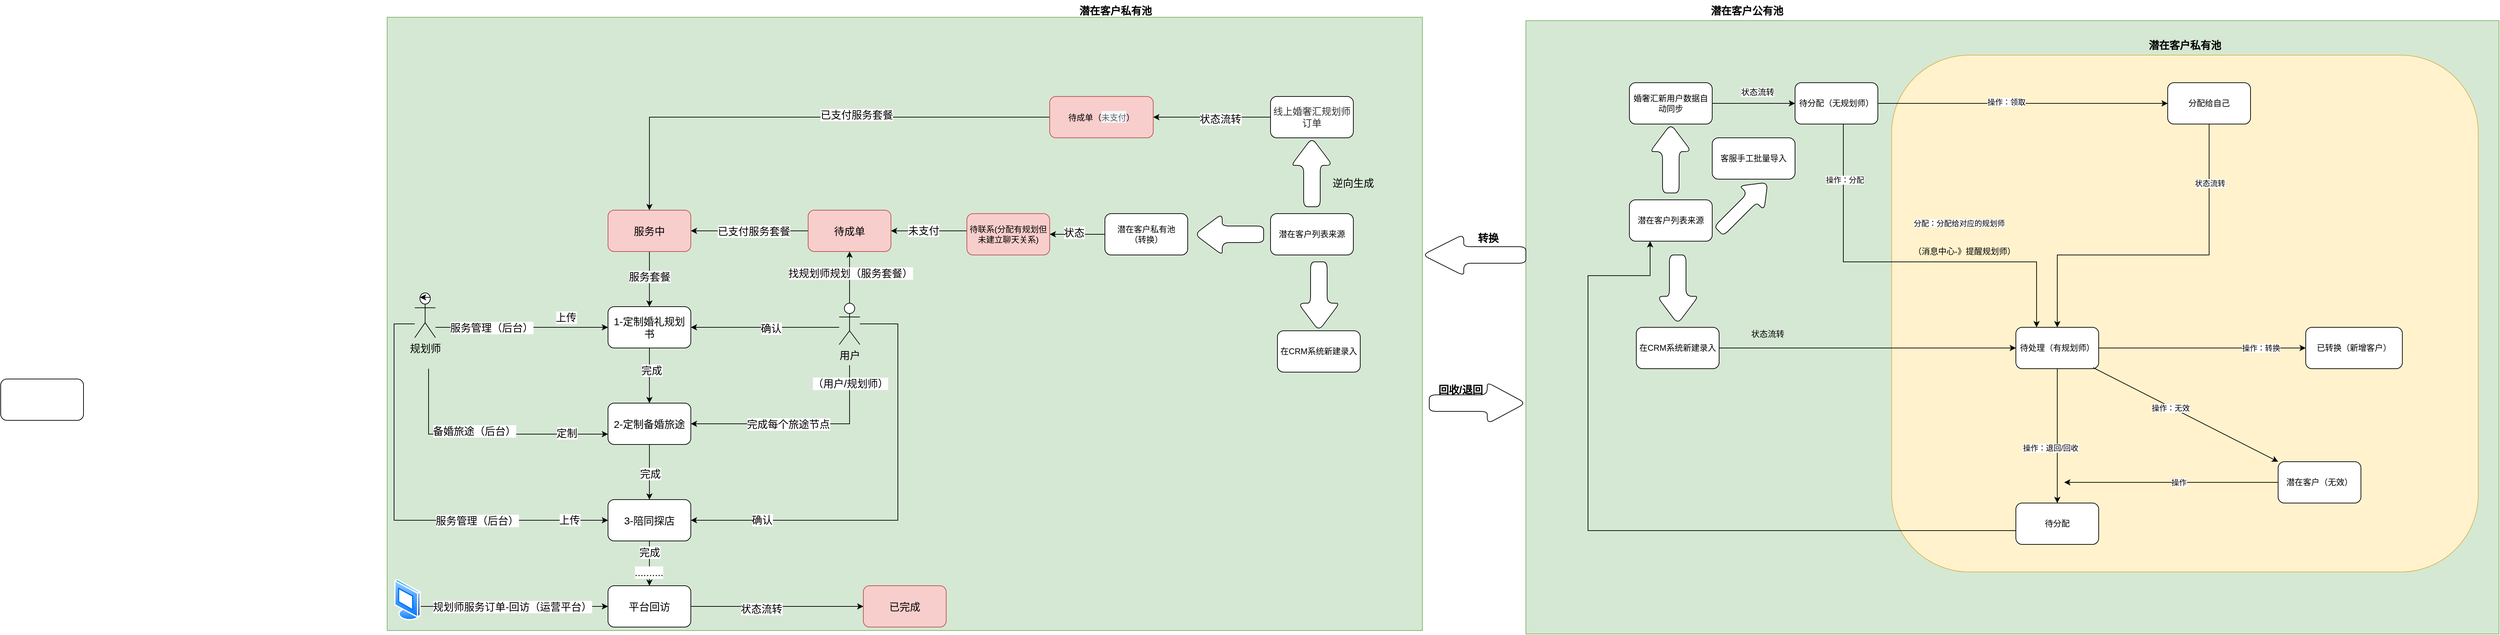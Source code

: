 <mxfile version="20.5.3" type="github">
  <diagram id="AHrSXwYfTzhvrlqlwkTV" name="第 1 页">
    <mxGraphModel dx="5175" dy="2383" grid="1" gridSize="10" guides="1" tooltips="1" connect="1" arrows="1" fold="1" page="1" pageScale="1" pageWidth="827" pageHeight="1169" math="0" shadow="0">
      <root>
        <mxCell id="0" />
        <mxCell id="1" parent="0" />
        <mxCell id="m_f-bOdlUHWgCZtoHaHE-9" value="" style="rounded=0;whiteSpace=wrap;html=1;fontSize=15;fillColor=#d5e8d4;strokeColor=#82b366;" vertex="1" parent="1">
          <mxGeometry x="-1720" y="-65" width="1500" height="890" as="geometry" />
        </mxCell>
        <mxCell id="jvQon4aiT2xwoVpZ9eFU-58" value="" style="rounded=0;whiteSpace=wrap;html=1;fillColor=#d5e8d4;strokeColor=#82b366;" parent="1" vertex="1">
          <mxGeometry x="-70" y="-60" width="1410" height="890" as="geometry" />
        </mxCell>
        <mxCell id="m_f-bOdlUHWgCZtoHaHE-1" value="" style="rounded=1;whiteSpace=wrap;html=1;fillColor=#fff2cc;strokeColor=#d6b656;" vertex="1" parent="1">
          <mxGeometry x="460" y="-10" width="850" height="750" as="geometry" />
        </mxCell>
        <mxCell id="jvQon4aiT2xwoVpZ9eFU-1" value="潜在客户列表来源" style="rounded=1;whiteSpace=wrap;html=1;" parent="1" vertex="1">
          <mxGeometry x="80" y="200" width="120" height="60" as="geometry" />
        </mxCell>
        <mxCell id="jvQon4aiT2xwoVpZ9eFU-4" value="" style="shape=singleArrow;whiteSpace=wrap;html=1;arrowWidth=0.4;arrowSize=0.4;rounded=1;direction=south;rotation=-180;" parent="1" vertex="1">
          <mxGeometry x="110" y="90" width="60" height="100" as="geometry" />
        </mxCell>
        <mxCell id="jvQon4aiT2xwoVpZ9eFU-17" value="" style="edgeStyle=orthogonalEdgeStyle;rounded=0;orthogonalLoop=1;jettySize=auto;html=1;" parent="1" source="jvQon4aiT2xwoVpZ9eFU-5" target="jvQon4aiT2xwoVpZ9eFU-16" edge="1">
          <mxGeometry relative="1" as="geometry" />
        </mxCell>
        <mxCell id="jvQon4aiT2xwoVpZ9eFU-5" value="婚奢汇新用户数据自动同步" style="rounded=1;whiteSpace=wrap;html=1;" parent="1" vertex="1">
          <mxGeometry x="80" y="30" width="120" height="60" as="geometry" />
        </mxCell>
        <mxCell id="jvQon4aiT2xwoVpZ9eFU-6" value="客服手工批量导入" style="whiteSpace=wrap;html=1;rounded=1;" parent="1" vertex="1">
          <mxGeometry x="200" y="110" width="120" height="60" as="geometry" />
        </mxCell>
        <mxCell id="jvQon4aiT2xwoVpZ9eFU-14" value="" style="edgeStyle=orthogonalEdgeStyle;rounded=0;orthogonalLoop=1;jettySize=auto;html=1;" parent="1" source="jvQon4aiT2xwoVpZ9eFU-10" target="jvQon4aiT2xwoVpZ9eFU-13" edge="1">
          <mxGeometry relative="1" as="geometry" />
        </mxCell>
        <mxCell id="jvQon4aiT2xwoVpZ9eFU-10" value="在CRM系统新建录入" style="whiteSpace=wrap;html=1;rounded=1;" parent="1" vertex="1">
          <mxGeometry x="90" y="385" width="120" height="60" as="geometry" />
        </mxCell>
        <mxCell id="jvQon4aiT2xwoVpZ9eFU-12" value="" style="shape=singleArrow;whiteSpace=wrap;html=1;arrowWidth=0.4;arrowSize=0.4;rounded=1;direction=south;" parent="1" vertex="1">
          <mxGeometry x="120" y="280" width="60" height="100" as="geometry" />
        </mxCell>
        <mxCell id="jvQon4aiT2xwoVpZ9eFU-26" value="" style="edgeStyle=orthogonalEdgeStyle;rounded=0;orthogonalLoop=1;jettySize=auto;html=1;" parent="1" source="jvQon4aiT2xwoVpZ9eFU-13" target="jvQon4aiT2xwoVpZ9eFU-25" edge="1">
          <mxGeometry relative="1" as="geometry" />
        </mxCell>
        <mxCell id="jvQon4aiT2xwoVpZ9eFU-27" value="操作：退回/回收" style="edgeLabel;html=1;align=center;verticalAlign=middle;resizable=0;points=[];" parent="jvQon4aiT2xwoVpZ9eFU-26" vertex="1" connectable="0">
          <mxGeometry x="-0.1" y="1" relative="1" as="geometry">
            <mxPoint x="-11" y="27" as="offset" />
          </mxGeometry>
        </mxCell>
        <mxCell id="jvQon4aiT2xwoVpZ9eFU-37" value="" style="edgeStyle=orthogonalEdgeStyle;rounded=0;orthogonalLoop=1;jettySize=auto;html=1;" parent="1" source="jvQon4aiT2xwoVpZ9eFU-13" target="jvQon4aiT2xwoVpZ9eFU-36" edge="1">
          <mxGeometry relative="1" as="geometry" />
        </mxCell>
        <mxCell id="jvQon4aiT2xwoVpZ9eFU-39" value="操作：转换" style="edgeLabel;html=1;align=center;verticalAlign=middle;resizable=0;points=[];" parent="jvQon4aiT2xwoVpZ9eFU-37" vertex="1" connectable="0">
          <mxGeometry x="-0.496" y="2" relative="1" as="geometry">
            <mxPoint x="159" y="2" as="offset" />
          </mxGeometry>
        </mxCell>
        <mxCell id="jvQon4aiT2xwoVpZ9eFU-13" value="待处理（有规划师）" style="whiteSpace=wrap;html=1;rounded=1;" parent="1" vertex="1">
          <mxGeometry x="640" y="385" width="120" height="60" as="geometry" />
        </mxCell>
        <mxCell id="jvQon4aiT2xwoVpZ9eFU-15" value="状态流转" style="text;html=1;align=center;verticalAlign=middle;resizable=0;points=[];autosize=1;strokeColor=none;fillColor=none;" parent="1" vertex="1">
          <mxGeometry x="245" y="380" width="70" height="30" as="geometry" />
        </mxCell>
        <mxCell id="jvQon4aiT2xwoVpZ9eFU-21" style="edgeStyle=orthogonalEdgeStyle;rounded=0;orthogonalLoop=1;jettySize=auto;html=1;entryX=0.25;entryY=0;entryDx=0;entryDy=0;" parent="1" source="jvQon4aiT2xwoVpZ9eFU-16" target="jvQon4aiT2xwoVpZ9eFU-13" edge="1">
          <mxGeometry relative="1" as="geometry">
            <mxPoint x="380" y="370" as="targetPoint" />
            <Array as="points">
              <mxPoint x="390" y="290" />
              <mxPoint x="670" y="290" />
            </Array>
          </mxGeometry>
        </mxCell>
        <mxCell id="jvQon4aiT2xwoVpZ9eFU-24" value="操作：分配" style="edgeLabel;html=1;align=center;verticalAlign=middle;resizable=0;points=[];" parent="jvQon4aiT2xwoVpZ9eFU-21" vertex="1" connectable="0">
          <mxGeometry x="-0.539" y="2" relative="1" as="geometry">
            <mxPoint y="-52" as="offset" />
          </mxGeometry>
        </mxCell>
        <mxCell id="jvQon4aiT2xwoVpZ9eFU-29" value="" style="edgeStyle=orthogonalEdgeStyle;rounded=0;orthogonalLoop=1;jettySize=auto;html=1;" parent="1" source="jvQon4aiT2xwoVpZ9eFU-16" target="jvQon4aiT2xwoVpZ9eFU-28" edge="1">
          <mxGeometry relative="1" as="geometry" />
        </mxCell>
        <mxCell id="jvQon4aiT2xwoVpZ9eFU-31" value="操作：领取" style="edgeLabel;html=1;align=center;verticalAlign=middle;resizable=0;points=[];" parent="jvQon4aiT2xwoVpZ9eFU-29" vertex="1" connectable="0">
          <mxGeometry x="-0.117" y="3" relative="1" as="geometry">
            <mxPoint y="1" as="offset" />
          </mxGeometry>
        </mxCell>
        <mxCell id="jvQon4aiT2xwoVpZ9eFU-16" value="待分配（无规划师）" style="whiteSpace=wrap;html=1;rounded=1;" parent="1" vertex="1">
          <mxGeometry x="320" y="30" width="120" height="60" as="geometry" />
        </mxCell>
        <mxCell id="jvQon4aiT2xwoVpZ9eFU-18" value="&lt;meta charset=&quot;utf-8&quot;&gt;&lt;span style=&quot;color: rgb(0, 0, 0); font-family: Helvetica; font-size: 12px; font-style: normal; font-variant-ligatures: normal; font-variant-caps: normal; font-weight: 400; letter-spacing: normal; orphans: 2; text-align: center; text-indent: 0px; text-transform: none; widows: 2; word-spacing: 0px; -webkit-text-stroke-width: 0px; background-color: rgb(248, 249, 250); text-decoration-thickness: initial; text-decoration-style: initial; text-decoration-color: initial; float: none; display: inline !important;&quot;&gt;状态流转&lt;/span&gt;" style="text;whiteSpace=wrap;html=1;" parent="1" vertex="1">
          <mxGeometry x="240" y="30" width="80" height="40" as="geometry" />
        </mxCell>
        <mxCell id="jvQon4aiT2xwoVpZ9eFU-19" value="" style="shape=singleArrow;whiteSpace=wrap;html=1;arrowWidth=0.378;arrowSize=0.323;rounded=1;direction=north;rotation=45;" parent="1" vertex="1">
          <mxGeometry x="220" y="160" width="50" height="100" as="geometry" />
        </mxCell>
        <mxCell id="jvQon4aiT2xwoVpZ9eFU-23" value="（消息中心-》提醒规划师）" style="text;html=1;align=center;verticalAlign=middle;resizable=0;points=[];autosize=1;strokeColor=none;fillColor=none;" parent="1" vertex="1">
          <mxGeometry x="480" y="260" width="170" height="30" as="geometry" />
        </mxCell>
        <mxCell id="jvQon4aiT2xwoVpZ9eFU-35" style="edgeStyle=orthogonalEdgeStyle;rounded=0;orthogonalLoop=1;jettySize=auto;html=1;entryX=0.25;entryY=1;entryDx=0;entryDy=0;" parent="1" source="jvQon4aiT2xwoVpZ9eFU-25" target="jvQon4aiT2xwoVpZ9eFU-1" edge="1">
          <mxGeometry relative="1" as="geometry">
            <mxPoint x="30" y="330" as="targetPoint" />
            <Array as="points">
              <mxPoint x="20" y="680" />
              <mxPoint x="20" y="310" />
              <mxPoint x="110" y="310" />
            </Array>
          </mxGeometry>
        </mxCell>
        <mxCell id="jvQon4aiT2xwoVpZ9eFU-25" value="待分配" style="whiteSpace=wrap;html=1;rounded=1;" parent="1" vertex="1">
          <mxGeometry x="640" y="640" width="120" height="60" as="geometry" />
        </mxCell>
        <mxCell id="jvQon4aiT2xwoVpZ9eFU-33" style="edgeStyle=orthogonalEdgeStyle;rounded=0;orthogonalLoop=1;jettySize=auto;html=1;entryX=0.5;entryY=0;entryDx=0;entryDy=0;" parent="1" source="jvQon4aiT2xwoVpZ9eFU-28" target="jvQon4aiT2xwoVpZ9eFU-13" edge="1">
          <mxGeometry relative="1" as="geometry">
            <Array as="points">
              <mxPoint x="920" y="280" />
              <mxPoint x="700" y="280" />
            </Array>
          </mxGeometry>
        </mxCell>
        <mxCell id="jvQon4aiT2xwoVpZ9eFU-34" value="状态流转" style="edgeLabel;html=1;align=center;verticalAlign=middle;resizable=0;points=[];" parent="jvQon4aiT2xwoVpZ9eFU-33" vertex="1" connectable="0">
          <mxGeometry x="-0.666" y="1" relative="1" as="geometry">
            <mxPoint as="offset" />
          </mxGeometry>
        </mxCell>
        <mxCell id="jvQon4aiT2xwoVpZ9eFU-28" value="分配给自己" style="whiteSpace=wrap;html=1;rounded=1;" parent="1" vertex="1">
          <mxGeometry x="860" y="30" width="120" height="60" as="geometry" />
        </mxCell>
        <mxCell id="jvQon4aiT2xwoVpZ9eFU-30" value="&lt;span style=&quot;color: rgb(0, 0, 0); font-family: Helvetica; font-size: 11px; font-style: normal; font-variant-ligatures: normal; font-variant-caps: normal; font-weight: 400; letter-spacing: normal; orphans: 2; text-align: center; text-indent: 0px; text-transform: none; widows: 2; word-spacing: 0px; -webkit-text-stroke-width: 0px; background-color: rgb(255, 255, 255); text-decoration-thickness: initial; text-decoration-style: initial; text-decoration-color: initial; float: none; display: inline !important;&quot;&gt;分配：分配给对应的规划师&lt;/span&gt;" style="text;whiteSpace=wrap;html=1;" parent="1" vertex="1">
          <mxGeometry x="490" y="220" width="150" height="40" as="geometry" />
        </mxCell>
        <mxCell id="jvQon4aiT2xwoVpZ9eFU-36" value="已转换（新增客户）" style="whiteSpace=wrap;html=1;rounded=1;" parent="1" vertex="1">
          <mxGeometry x="1060" y="385" width="140" height="60" as="geometry" />
        </mxCell>
        <mxCell id="jvQon4aiT2xwoVpZ9eFU-40" value="" style="endArrow=classic;html=1;rounded=0;exitX=0.933;exitY=0.975;exitDx=0;exitDy=0;exitPerimeter=0;entryX=0;entryY=0;entryDx=0;entryDy=0;" parent="1" source="jvQon4aiT2xwoVpZ9eFU-13" target="jvQon4aiT2xwoVpZ9eFU-41" edge="1">
          <mxGeometry width="50" height="50" relative="1" as="geometry">
            <mxPoint x="620" y="540" as="sourcePoint" />
            <mxPoint x="630" y="520" as="targetPoint" />
          </mxGeometry>
        </mxCell>
        <mxCell id="jvQon4aiT2xwoVpZ9eFU-42" value="操作：无效" style="edgeLabel;html=1;align=center;verticalAlign=middle;resizable=0;points=[];" parent="jvQon4aiT2xwoVpZ9eFU-40" vertex="1" connectable="0">
          <mxGeometry x="-0.158" y="-1" relative="1" as="geometry">
            <mxPoint as="offset" />
          </mxGeometry>
        </mxCell>
        <mxCell id="jvQon4aiT2xwoVpZ9eFU-43" style="edgeStyle=orthogonalEdgeStyle;rounded=0;orthogonalLoop=1;jettySize=auto;html=1;" parent="1" source="jvQon4aiT2xwoVpZ9eFU-41" edge="1">
          <mxGeometry relative="1" as="geometry">
            <mxPoint x="710" y="610" as="targetPoint" />
          </mxGeometry>
        </mxCell>
        <mxCell id="jvQon4aiT2xwoVpZ9eFU-45" value="操作" style="edgeLabel;html=1;align=center;verticalAlign=middle;resizable=0;points=[];" parent="jvQon4aiT2xwoVpZ9eFU-43" vertex="1" connectable="0">
          <mxGeometry x="-0.074" relative="1" as="geometry">
            <mxPoint as="offset" />
          </mxGeometry>
        </mxCell>
        <mxCell id="jvQon4aiT2xwoVpZ9eFU-41" value="潜在客户（无效）" style="rounded=1;whiteSpace=wrap;html=1;" parent="1" vertex="1">
          <mxGeometry x="1020" y="580" width="120" height="60" as="geometry" />
        </mxCell>
        <mxCell id="jvQon4aiT2xwoVpZ9eFU-49" value="潜在客户列表来源" style="rounded=1;whiteSpace=wrap;html=1;" parent="1" vertex="1">
          <mxGeometry x="-440" y="220" width="120" height="60" as="geometry" />
        </mxCell>
        <mxCell id="jvQon4aiT2xwoVpZ9eFU-50" value="" style="shape=singleArrow;whiteSpace=wrap;html=1;arrowWidth=0.4;arrowSize=0.4;rounded=1;direction=south;rotation=-180;" parent="1" vertex="1">
          <mxGeometry x="-410" y="110" width="60" height="100" as="geometry" />
        </mxCell>
        <mxCell id="m_f-bOdlUHWgCZtoHaHE-18" value="" style="edgeStyle=orthogonalEdgeStyle;rounded=0;orthogonalLoop=1;jettySize=auto;html=1;fontSize=15;" edge="1" parent="1" source="jvQon4aiT2xwoVpZ9eFU-51" target="m_f-bOdlUHWgCZtoHaHE-17">
          <mxGeometry relative="1" as="geometry" />
        </mxCell>
        <mxCell id="m_f-bOdlUHWgCZtoHaHE-19" value="状态流转" style="edgeLabel;html=1;align=center;verticalAlign=middle;resizable=0;points=[];fontSize=15;" vertex="1" connectable="0" parent="m_f-bOdlUHWgCZtoHaHE-18">
          <mxGeometry x="-0.133" y="2" relative="1" as="geometry">
            <mxPoint as="offset" />
          </mxGeometry>
        </mxCell>
        <mxCell id="jvQon4aiT2xwoVpZ9eFU-51" value="&lt;span style=&quot;color: rgb(51, 51, 51); font-family: PingFangSC-Regular, &amp;quot;PingFang SC&amp;quot;, sans-serif; font-size: 14px; text-align: left; background-color: rgb(255, 255, 255);&quot;&gt;线上婚奢汇规划师订单&lt;/span&gt;" style="rounded=1;whiteSpace=wrap;html=1;" parent="1" vertex="1">
          <mxGeometry x="-440" y="50" width="120" height="60" as="geometry" />
        </mxCell>
        <mxCell id="m_f-bOdlUHWgCZtoHaHE-21" value="" style="edgeStyle=orthogonalEdgeStyle;rounded=0;orthogonalLoop=1;jettySize=auto;html=1;fontSize=15;" edge="1" parent="1" source="jvQon4aiT2xwoVpZ9eFU-52" target="m_f-bOdlUHWgCZtoHaHE-20">
          <mxGeometry relative="1" as="geometry" />
        </mxCell>
        <mxCell id="m_f-bOdlUHWgCZtoHaHE-45" value="状态" style="edgeLabel;html=1;align=center;verticalAlign=middle;resizable=0;points=[];fontSize=15;" vertex="1" connectable="0" parent="m_f-bOdlUHWgCZtoHaHE-21">
          <mxGeometry x="0.143" y="-3" relative="1" as="geometry">
            <mxPoint as="offset" />
          </mxGeometry>
        </mxCell>
        <mxCell id="jvQon4aiT2xwoVpZ9eFU-52" value="潜在客户私有池&lt;br&gt;（转换）" style="whiteSpace=wrap;html=1;rounded=1;" parent="1" vertex="1">
          <mxGeometry x="-680" y="220" width="120" height="60" as="geometry" />
        </mxCell>
        <mxCell id="jvQon4aiT2xwoVpZ9eFU-53" value="在CRM系统新建录入" style="whiteSpace=wrap;html=1;rounded=1;" parent="1" vertex="1">
          <mxGeometry x="-430" y="390" width="120" height="60" as="geometry" />
        </mxCell>
        <mxCell id="jvQon4aiT2xwoVpZ9eFU-54" value="" style="shape=singleArrow;whiteSpace=wrap;html=1;arrowWidth=0.4;arrowSize=0.4;rounded=1;direction=south;" parent="1" vertex="1">
          <mxGeometry x="-400" y="290" width="60" height="100" as="geometry" />
        </mxCell>
        <mxCell id="jvQon4aiT2xwoVpZ9eFU-55" value="" style="shape=singleArrow;whiteSpace=wrap;html=1;arrowWidth=0.4;arrowSize=0.4;rounded=1;direction=west;" parent="1" vertex="1">
          <mxGeometry x="-550" y="220" width="100" height="60" as="geometry" />
        </mxCell>
        <mxCell id="jvQon4aiT2xwoVpZ9eFU-61" value="&lt;b&gt;&lt;font style=&quot;font-size: 15px;&quot;&gt;潜在客户公有池&lt;/font&gt;&lt;/b&gt;" style="text;html=1;align=center;verticalAlign=middle;resizable=0;points=[];autosize=1;strokeColor=none;fillColor=none;" parent="1" vertex="1">
          <mxGeometry x="185" y="-90" width="130" height="30" as="geometry" />
        </mxCell>
        <mxCell id="m_f-bOdlUHWgCZtoHaHE-4" value="&lt;b style=&quot;font-size: 12px;&quot;&gt;&lt;font style=&quot;font-size: 15px;&quot;&gt;潜在客户私有池&lt;/font&gt;&lt;/b&gt;" style="text;html=1;strokeColor=none;fillColor=none;align=center;verticalAlign=middle;whiteSpace=wrap;rounded=0;fontSize=15;" vertex="1" parent="1">
          <mxGeometry x="810" y="-40" width="150" height="30" as="geometry" />
        </mxCell>
        <mxCell id="m_f-bOdlUHWgCZtoHaHE-10" value="&lt;b style=&quot;font-size: 12px;&quot;&gt;&lt;font style=&quot;font-size: 15px;&quot;&gt;潜在客户私有池&lt;/font&gt;&lt;/b&gt;" style="text;html=1;align=center;verticalAlign=middle;resizable=0;points=[];autosize=1;strokeColor=none;fillColor=none;fontSize=15;" vertex="1" parent="1">
          <mxGeometry x="-730" y="-90" width="130" height="30" as="geometry" />
        </mxCell>
        <mxCell id="m_f-bOdlUHWgCZtoHaHE-11" value="" style="shape=singleArrow;whiteSpace=wrap;html=1;arrowWidth=0.4;arrowSize=0.4;rounded=1;direction=west;" vertex="1" parent="1">
          <mxGeometry x="-220" y="250" width="150" height="60" as="geometry" />
        </mxCell>
        <mxCell id="m_f-bOdlUHWgCZtoHaHE-12" value="&lt;b&gt;转换&lt;/b&gt;" style="text;html=1;align=center;verticalAlign=middle;resizable=0;points=[];autosize=1;strokeColor=none;fillColor=none;fontSize=15;" vertex="1" parent="1">
          <mxGeometry x="-150" y="240" width="50" height="30" as="geometry" />
        </mxCell>
        <mxCell id="m_f-bOdlUHWgCZtoHaHE-14" value="逆向生成" style="text;html=1;strokeColor=none;fillColor=none;align=center;verticalAlign=middle;whiteSpace=wrap;rounded=0;fontSize=15;" vertex="1" parent="1">
          <mxGeometry x="-370" y="160" width="100" height="30" as="geometry" />
        </mxCell>
        <mxCell id="m_f-bOdlUHWgCZtoHaHE-15" value="" style="shape=singleArrow;whiteSpace=wrap;html=1;arrowWidth=0.4;arrowSize=0.4;rounded=1;direction=east;" vertex="1" parent="1">
          <mxGeometry x="-210" y="465" width="140" height="60" as="geometry" />
        </mxCell>
        <mxCell id="m_f-bOdlUHWgCZtoHaHE-16" value="&lt;b&gt;回收/退回&lt;/b&gt;" style="text;html=1;align=center;verticalAlign=middle;resizable=0;points=[];autosize=1;strokeColor=none;fillColor=none;fontSize=15;" vertex="1" parent="1">
          <mxGeometry x="-210" y="460" width="90" height="30" as="geometry" />
        </mxCell>
        <mxCell id="m_f-bOdlUHWgCZtoHaHE-95" style="edgeStyle=orthogonalEdgeStyle;rounded=0;orthogonalLoop=1;jettySize=auto;html=1;fontSize=15;" edge="1" parent="1" source="m_f-bOdlUHWgCZtoHaHE-17" target="m_f-bOdlUHWgCZtoHaHE-36">
          <mxGeometry relative="1" as="geometry" />
        </mxCell>
        <mxCell id="m_f-bOdlUHWgCZtoHaHE-96" value="已支付服务套餐" style="edgeLabel;html=1;align=center;verticalAlign=middle;resizable=0;points=[];fontSize=15;" vertex="1" connectable="0" parent="m_f-bOdlUHWgCZtoHaHE-95">
          <mxGeometry x="-0.217" y="-4" relative="1" as="geometry">
            <mxPoint as="offset" />
          </mxGeometry>
        </mxCell>
        <mxCell id="m_f-bOdlUHWgCZtoHaHE-17" value="待成单（&lt;font face=&quot;Helvetica Neue, Helvetica, PingFang SC, Hiragino Sans GB, Microsoft YaHei, 微软雅黑, Arial, sans-serif&quot; color=&quot;#606266&quot;&gt;&lt;span style=&quot;background-color: rgb(245, 247, 250);&quot;&gt;未支付&lt;/span&gt;&lt;/font&gt;）" style="whiteSpace=wrap;html=1;rounded=1;fillColor=#f8cecc;strokeColor=#b85450;" vertex="1" parent="1">
          <mxGeometry x="-760" y="50" width="150" height="60" as="geometry" />
        </mxCell>
        <mxCell id="m_f-bOdlUHWgCZtoHaHE-31" style="edgeStyle=orthogonalEdgeStyle;rounded=0;orthogonalLoop=1;jettySize=auto;html=1;entryX=1;entryY=0.5;entryDx=0;entryDy=0;fontSize=15;" edge="1" parent="1" source="m_f-bOdlUHWgCZtoHaHE-20" target="m_f-bOdlUHWgCZtoHaHE-23">
          <mxGeometry relative="1" as="geometry">
            <Array as="points">
              <mxPoint x="-910" y="245" />
              <mxPoint x="-910" y="245" />
            </Array>
          </mxGeometry>
        </mxCell>
        <mxCell id="m_f-bOdlUHWgCZtoHaHE-48" value="未支付" style="edgeLabel;html=1;align=center;verticalAlign=middle;resizable=0;points=[];fontSize=15;" vertex="1" connectable="0" parent="m_f-bOdlUHWgCZtoHaHE-31">
          <mxGeometry x="0.143" y="-1" relative="1" as="geometry">
            <mxPoint as="offset" />
          </mxGeometry>
        </mxCell>
        <mxCell id="m_f-bOdlUHWgCZtoHaHE-20" value="待联系(分配有规划但未建立聊天关系)" style="whiteSpace=wrap;html=1;rounded=1;fillColor=#f8cecc;strokeColor=#b85450;" vertex="1" parent="1">
          <mxGeometry x="-880" y="220" width="120" height="60" as="geometry" />
        </mxCell>
        <mxCell id="m_f-bOdlUHWgCZtoHaHE-24" value="" style="edgeStyle=orthogonalEdgeStyle;rounded=0;orthogonalLoop=1;jettySize=auto;html=1;fontSize=15;" edge="1" parent="1" source="m_f-bOdlUHWgCZtoHaHE-22" target="m_f-bOdlUHWgCZtoHaHE-23">
          <mxGeometry relative="1" as="geometry" />
        </mxCell>
        <mxCell id="m_f-bOdlUHWgCZtoHaHE-26" value="找规划师规划（服务套餐）" style="edgeLabel;html=1;align=center;verticalAlign=middle;resizable=0;points=[];fontSize=15;" vertex="1" connectable="0" parent="m_f-bOdlUHWgCZtoHaHE-24">
          <mxGeometry x="0.185" y="-1" relative="1" as="geometry">
            <mxPoint as="offset" />
          </mxGeometry>
        </mxCell>
        <mxCell id="m_f-bOdlUHWgCZtoHaHE-59" style="edgeStyle=orthogonalEdgeStyle;rounded=0;orthogonalLoop=1;jettySize=auto;html=1;entryX=1;entryY=0.5;entryDx=0;entryDy=0;fontSize=15;" edge="1" parent="1" source="m_f-bOdlUHWgCZtoHaHE-22" target="m_f-bOdlUHWgCZtoHaHE-39">
          <mxGeometry relative="1" as="geometry">
            <Array as="points">
              <mxPoint x="-1120" y="385" />
              <mxPoint x="-1120" y="385" />
            </Array>
          </mxGeometry>
        </mxCell>
        <mxCell id="m_f-bOdlUHWgCZtoHaHE-60" value="确认" style="edgeLabel;html=1;align=center;verticalAlign=middle;resizable=0;points=[];fontSize=15;" vertex="1" connectable="0" parent="m_f-bOdlUHWgCZtoHaHE-59">
          <mxGeometry x="-0.063" y="1" relative="1" as="geometry">
            <mxPoint x="1" as="offset" />
          </mxGeometry>
        </mxCell>
        <mxCell id="m_f-bOdlUHWgCZtoHaHE-67" style="edgeStyle=orthogonalEdgeStyle;rounded=0;orthogonalLoop=1;jettySize=auto;html=1;entryX=1;entryY=0.5;entryDx=0;entryDy=0;fontSize=15;" edge="1" parent="1" target="m_f-bOdlUHWgCZtoHaHE-61">
          <mxGeometry relative="1" as="geometry">
            <mxPoint x="-1050" y="440" as="sourcePoint" />
            <Array as="points">
              <mxPoint x="-1050" y="525" />
            </Array>
          </mxGeometry>
        </mxCell>
        <mxCell id="m_f-bOdlUHWgCZtoHaHE-69" value="完成每个旅途节点" style="edgeLabel;html=1;align=center;verticalAlign=middle;resizable=0;points=[];fontSize=15;" vertex="1" connectable="0" parent="m_f-bOdlUHWgCZtoHaHE-67">
          <mxGeometry x="0.42" y="1" relative="1" as="geometry">
            <mxPoint x="49" y="-1" as="offset" />
          </mxGeometry>
        </mxCell>
        <mxCell id="m_f-bOdlUHWgCZtoHaHE-78" value="（用户/规划师）" style="edgeLabel;html=1;align=center;verticalAlign=middle;resizable=0;points=[];fontSize=15;" vertex="1" connectable="0" parent="m_f-bOdlUHWgCZtoHaHE-67">
          <mxGeometry x="-0.838" y="1" relative="1" as="geometry">
            <mxPoint as="offset" />
          </mxGeometry>
        </mxCell>
        <mxCell id="m_f-bOdlUHWgCZtoHaHE-83" style="edgeStyle=orthogonalEdgeStyle;rounded=0;orthogonalLoop=1;jettySize=auto;html=1;entryX=1;entryY=0.5;entryDx=0;entryDy=0;fontSize=15;" edge="1" parent="1" source="m_f-bOdlUHWgCZtoHaHE-22" target="m_f-bOdlUHWgCZtoHaHE-73">
          <mxGeometry relative="1" as="geometry">
            <Array as="points">
              <mxPoint x="-980" y="380" />
              <mxPoint x="-980" y="665" />
            </Array>
          </mxGeometry>
        </mxCell>
        <mxCell id="m_f-bOdlUHWgCZtoHaHE-84" value="确认" style="edgeLabel;html=1;align=center;verticalAlign=middle;resizable=0;points=[];fontSize=15;" vertex="1" connectable="0" parent="m_f-bOdlUHWgCZtoHaHE-83">
          <mxGeometry x="0.679" y="-1" relative="1" as="geometry">
            <mxPoint as="offset" />
          </mxGeometry>
        </mxCell>
        <mxCell id="m_f-bOdlUHWgCZtoHaHE-22" value="用户" style="shape=umlActor;verticalLabelPosition=bottom;verticalAlign=top;html=1;outlineConnect=0;fontSize=15;" vertex="1" parent="1">
          <mxGeometry x="-1065" y="350" width="30" height="60" as="geometry" />
        </mxCell>
        <mxCell id="m_f-bOdlUHWgCZtoHaHE-35" style="edgeStyle=orthogonalEdgeStyle;rounded=0;orthogonalLoop=1;jettySize=auto;html=1;fontSize=15;entryX=1;entryY=0.5;entryDx=0;entryDy=0;" edge="1" parent="1" source="m_f-bOdlUHWgCZtoHaHE-23" target="m_f-bOdlUHWgCZtoHaHE-36">
          <mxGeometry relative="1" as="geometry">
            <mxPoint x="-1220.0" y="245" as="targetPoint" />
          </mxGeometry>
        </mxCell>
        <mxCell id="m_f-bOdlUHWgCZtoHaHE-37" value="已支付服务套餐" style="edgeLabel;html=1;align=center;verticalAlign=middle;resizable=0;points=[];fontSize=15;" vertex="1" connectable="0" parent="m_f-bOdlUHWgCZtoHaHE-35">
          <mxGeometry x="0.325" y="-1" relative="1" as="geometry">
            <mxPoint x="33" y="1" as="offset" />
          </mxGeometry>
        </mxCell>
        <mxCell id="m_f-bOdlUHWgCZtoHaHE-23" value="" style="rounded=1;whiteSpace=wrap;html=1;fontSize=15;verticalAlign=top;fillColor=#f8cecc;strokeColor=#b85450;" vertex="1" parent="1">
          <mxGeometry x="-1110" y="215" width="120" height="60" as="geometry" />
        </mxCell>
        <mxCell id="m_f-bOdlUHWgCZtoHaHE-28" value="待成单" style="text;html=1;strokeColor=none;fillColor=none;align=center;verticalAlign=middle;whiteSpace=wrap;rounded=0;fontSize=15;" vertex="1" parent="1">
          <mxGeometry x="-1080" y="230" width="60" height="30" as="geometry" />
        </mxCell>
        <mxCell id="m_f-bOdlUHWgCZtoHaHE-32" value="" style="rounded=1;whiteSpace=wrap;html=1;fontSize=15;verticalAlign=top;" vertex="1" parent="1">
          <mxGeometry x="-2280" y="460" width="120" height="60" as="geometry" />
        </mxCell>
        <mxCell id="m_f-bOdlUHWgCZtoHaHE-40" value="" style="edgeStyle=orthogonalEdgeStyle;rounded=0;orthogonalLoop=1;jettySize=auto;html=1;fontSize=15;" edge="1" parent="1" source="m_f-bOdlUHWgCZtoHaHE-36" target="m_f-bOdlUHWgCZtoHaHE-39">
          <mxGeometry relative="1" as="geometry" />
        </mxCell>
        <mxCell id="m_f-bOdlUHWgCZtoHaHE-42" value="&lt;span style=&quot;background-color: rgb(248, 249, 250);&quot;&gt;服务套餐&lt;/span&gt;" style="edgeLabel;html=1;align=center;verticalAlign=middle;resizable=0;points=[];fontSize=15;" vertex="1" connectable="0" parent="m_f-bOdlUHWgCZtoHaHE-40">
          <mxGeometry x="-0.129" relative="1" as="geometry">
            <mxPoint y="1" as="offset" />
          </mxGeometry>
        </mxCell>
        <mxCell id="m_f-bOdlUHWgCZtoHaHE-36" value="服务中" style="rounded=1;whiteSpace=wrap;html=1;fontSize=15;fillColor=#f8cecc;strokeColor=#b85450;" vertex="1" parent="1">
          <mxGeometry x="-1400" y="215" width="120" height="60" as="geometry" />
        </mxCell>
        <mxCell id="m_f-bOdlUHWgCZtoHaHE-62" value="" style="edgeStyle=orthogonalEdgeStyle;rounded=0;orthogonalLoop=1;jettySize=auto;html=1;fontSize=15;" edge="1" parent="1" source="m_f-bOdlUHWgCZtoHaHE-39" target="m_f-bOdlUHWgCZtoHaHE-61">
          <mxGeometry relative="1" as="geometry" />
        </mxCell>
        <mxCell id="m_f-bOdlUHWgCZtoHaHE-68" value="完成" style="edgeLabel;html=1;align=center;verticalAlign=middle;resizable=0;points=[];fontSize=15;" vertex="1" connectable="0" parent="m_f-bOdlUHWgCZtoHaHE-62">
          <mxGeometry x="-0.236" y="3" relative="1" as="geometry">
            <mxPoint y="1" as="offset" />
          </mxGeometry>
        </mxCell>
        <mxCell id="m_f-bOdlUHWgCZtoHaHE-39" value="1-定制婚礼规划书" style="whiteSpace=wrap;html=1;fontSize=15;rounded=1;" vertex="1" parent="1">
          <mxGeometry x="-1400" y="355" width="120" height="60" as="geometry" />
        </mxCell>
        <mxCell id="m_f-bOdlUHWgCZtoHaHE-50" style="edgeStyle=orthogonalEdgeStyle;rounded=0;orthogonalLoop=1;jettySize=auto;html=1;entryX=0;entryY=0.5;entryDx=0;entryDy=0;fontSize=15;" edge="1" parent="1" source="m_f-bOdlUHWgCZtoHaHE-49" target="m_f-bOdlUHWgCZtoHaHE-39">
          <mxGeometry relative="1" as="geometry">
            <Array as="points">
              <mxPoint x="-1590" y="385" />
              <mxPoint x="-1590" y="385" />
            </Array>
          </mxGeometry>
        </mxCell>
        <mxCell id="m_f-bOdlUHWgCZtoHaHE-57" value="服务管理（后台）" style="edgeLabel;html=1;align=center;verticalAlign=middle;resizable=0;points=[];fontSize=15;" vertex="1" connectable="0" parent="m_f-bOdlUHWgCZtoHaHE-50">
          <mxGeometry x="-0.669" y="-3" relative="1" as="geometry">
            <mxPoint x="39" y="-3" as="offset" />
          </mxGeometry>
        </mxCell>
        <mxCell id="m_f-bOdlUHWgCZtoHaHE-58" value="上传" style="edgeLabel;html=1;align=center;verticalAlign=middle;resizable=0;points=[];fontSize=15;" vertex="1" connectable="0" parent="m_f-bOdlUHWgCZtoHaHE-50">
          <mxGeometry x="0.509" y="-5" relative="1" as="geometry">
            <mxPoint y="-20" as="offset" />
          </mxGeometry>
        </mxCell>
        <mxCell id="m_f-bOdlUHWgCZtoHaHE-64" style="edgeStyle=orthogonalEdgeStyle;rounded=0;orthogonalLoop=1;jettySize=auto;html=1;fontSize=15;entryX=0;entryY=0.75;entryDx=0;entryDy=0;" edge="1" parent="1" target="m_f-bOdlUHWgCZtoHaHE-61">
          <mxGeometry relative="1" as="geometry">
            <mxPoint x="-1660" y="445" as="sourcePoint" />
            <mxPoint x="-1445" y="540" as="targetPoint" />
            <Array as="points">
              <mxPoint x="-1660" y="445" />
              <mxPoint x="-1660" y="540" />
            </Array>
          </mxGeometry>
        </mxCell>
        <mxCell id="m_f-bOdlUHWgCZtoHaHE-65" value="备婚旅途（后台）" style="edgeLabel;html=1;align=center;verticalAlign=middle;resizable=0;points=[];fontSize=15;" vertex="1" connectable="0" parent="m_f-bOdlUHWgCZtoHaHE-64">
          <mxGeometry x="-0.166" relative="1" as="geometry">
            <mxPoint x="13" y="-5" as="offset" />
          </mxGeometry>
        </mxCell>
        <mxCell id="m_f-bOdlUHWgCZtoHaHE-66" value="定制" style="edgeLabel;html=1;align=center;verticalAlign=middle;resizable=0;points=[];fontSize=15;" vertex="1" connectable="0" parent="m_f-bOdlUHWgCZtoHaHE-64">
          <mxGeometry x="0.665" y="2" relative="1" as="geometry">
            <mxPoint x="-1" as="offset" />
          </mxGeometry>
        </mxCell>
        <mxCell id="m_f-bOdlUHWgCZtoHaHE-80" style="edgeStyle=orthogonalEdgeStyle;rounded=0;orthogonalLoop=1;jettySize=auto;html=1;entryX=0;entryY=0.5;entryDx=0;entryDy=0;fontSize=15;" edge="1" parent="1" source="m_f-bOdlUHWgCZtoHaHE-49" target="m_f-bOdlUHWgCZtoHaHE-73">
          <mxGeometry relative="1" as="geometry">
            <Array as="points">
              <mxPoint x="-1710" y="380" />
              <mxPoint x="-1710" y="665" />
            </Array>
          </mxGeometry>
        </mxCell>
        <mxCell id="m_f-bOdlUHWgCZtoHaHE-81" value="服务管理（后台）" style="edgeLabel;html=1;align=center;verticalAlign=middle;resizable=0;points=[];fontSize=15;" vertex="1" connectable="0" parent="m_f-bOdlUHWgCZtoHaHE-80">
          <mxGeometry x="0.314" y="-1" relative="1" as="geometry">
            <mxPoint x="24" y="-1" as="offset" />
          </mxGeometry>
        </mxCell>
        <mxCell id="m_f-bOdlUHWgCZtoHaHE-82" value="上传" style="edgeLabel;html=1;align=center;verticalAlign=middle;resizable=0;points=[];fontSize=15;" vertex="1" connectable="0" parent="m_f-bOdlUHWgCZtoHaHE-80">
          <mxGeometry x="0.817" y="1" relative="1" as="geometry">
            <mxPoint x="1" as="offset" />
          </mxGeometry>
        </mxCell>
        <mxCell id="m_f-bOdlUHWgCZtoHaHE-49" value="规划师" style="shape=umlActor;verticalLabelPosition=bottom;verticalAlign=top;html=1;outlineConnect=0;fontSize=15;" vertex="1" parent="1">
          <mxGeometry x="-1680" y="335" width="30" height="65" as="geometry" />
        </mxCell>
        <mxCell id="m_f-bOdlUHWgCZtoHaHE-53" style="edgeStyle=orthogonalEdgeStyle;rounded=0;orthogonalLoop=1;jettySize=auto;html=1;exitX=0.75;exitY=0.1;exitDx=0;exitDy=0;exitPerimeter=0;entryX=0.25;entryY=0.1;entryDx=0;entryDy=0;entryPerimeter=0;fontSize=15;" edge="1" parent="1" source="m_f-bOdlUHWgCZtoHaHE-49" target="m_f-bOdlUHWgCZtoHaHE-49">
          <mxGeometry relative="1" as="geometry" />
        </mxCell>
        <mxCell id="m_f-bOdlUHWgCZtoHaHE-74" value="" style="edgeStyle=orthogonalEdgeStyle;rounded=0;orthogonalLoop=1;jettySize=auto;html=1;fontSize=15;" edge="1" parent="1" source="m_f-bOdlUHWgCZtoHaHE-61" target="m_f-bOdlUHWgCZtoHaHE-73">
          <mxGeometry relative="1" as="geometry" />
        </mxCell>
        <mxCell id="m_f-bOdlUHWgCZtoHaHE-76" value="完成" style="edgeLabel;html=1;align=center;verticalAlign=middle;resizable=0;points=[];fontSize=15;" vertex="1" connectable="0" parent="m_f-bOdlUHWgCZtoHaHE-74">
          <mxGeometry x="0.014" y="1" relative="1" as="geometry">
            <mxPoint y="1" as="offset" />
          </mxGeometry>
        </mxCell>
        <mxCell id="m_f-bOdlUHWgCZtoHaHE-61" value="2-定制备婚旅途" style="whiteSpace=wrap;html=1;fontSize=15;rounded=1;" vertex="1" parent="1">
          <mxGeometry x="-1400" y="495" width="120" height="60" as="geometry" />
        </mxCell>
        <mxCell id="m_f-bOdlUHWgCZtoHaHE-86" value="" style="edgeStyle=orthogonalEdgeStyle;rounded=0;orthogonalLoop=1;jettySize=auto;html=1;fontSize=15;" edge="1" parent="1" source="m_f-bOdlUHWgCZtoHaHE-73" target="m_f-bOdlUHWgCZtoHaHE-85">
          <mxGeometry relative="1" as="geometry" />
        </mxCell>
        <mxCell id="m_f-bOdlUHWgCZtoHaHE-87" value="完成" style="edgeLabel;html=1;align=center;verticalAlign=middle;resizable=0;points=[];fontSize=15;" vertex="1" connectable="0" parent="m_f-bOdlUHWgCZtoHaHE-86">
          <mxGeometry x="-0.235" relative="1" as="geometry">
            <mxPoint y="-9" as="offset" />
          </mxGeometry>
        </mxCell>
        <mxCell id="m_f-bOdlUHWgCZtoHaHE-88" value=".........." style="edgeLabel;html=1;align=center;verticalAlign=middle;resizable=0;points=[];fontSize=15;" vertex="1" connectable="0" parent="m_f-bOdlUHWgCZtoHaHE-86">
          <mxGeometry x="0.336" y="-1" relative="1" as="geometry">
            <mxPoint y="1" as="offset" />
          </mxGeometry>
        </mxCell>
        <mxCell id="m_f-bOdlUHWgCZtoHaHE-73" value="3-陪同探店" style="whiteSpace=wrap;html=1;fontSize=15;rounded=1;" vertex="1" parent="1">
          <mxGeometry x="-1400" y="635" width="120" height="60" as="geometry" />
        </mxCell>
        <mxCell id="m_f-bOdlUHWgCZtoHaHE-93" value="" style="edgeStyle=orthogonalEdgeStyle;rounded=0;orthogonalLoop=1;jettySize=auto;html=1;fontSize=15;" edge="1" parent="1" source="m_f-bOdlUHWgCZtoHaHE-85" target="m_f-bOdlUHWgCZtoHaHE-92">
          <mxGeometry relative="1" as="geometry" />
        </mxCell>
        <mxCell id="m_f-bOdlUHWgCZtoHaHE-94" value="状态流转" style="edgeLabel;html=1;align=center;verticalAlign=middle;resizable=0;points=[];fontSize=15;" vertex="1" connectable="0" parent="m_f-bOdlUHWgCZtoHaHE-93">
          <mxGeometry x="-0.189" y="-3" relative="1" as="geometry">
            <mxPoint as="offset" />
          </mxGeometry>
        </mxCell>
        <mxCell id="m_f-bOdlUHWgCZtoHaHE-85" value="平台回访" style="whiteSpace=wrap;html=1;fontSize=15;rounded=1;" vertex="1" parent="1">
          <mxGeometry x="-1400" y="760" width="120" height="60" as="geometry" />
        </mxCell>
        <mxCell id="m_f-bOdlUHWgCZtoHaHE-90" style="edgeStyle=orthogonalEdgeStyle;rounded=0;orthogonalLoop=1;jettySize=auto;html=1;fontSize=15;entryX=0;entryY=0.5;entryDx=0;entryDy=0;" edge="1" parent="1" source="m_f-bOdlUHWgCZtoHaHE-89" target="m_f-bOdlUHWgCZtoHaHE-85">
          <mxGeometry relative="1" as="geometry">
            <mxPoint x="-1420" y="775" as="targetPoint" />
            <Array as="points">
              <mxPoint x="-1540" y="790" />
              <mxPoint x="-1540" y="790" />
            </Array>
          </mxGeometry>
        </mxCell>
        <mxCell id="m_f-bOdlUHWgCZtoHaHE-91" value="规划师服务订单-回访（运营平台）" style="edgeLabel;html=1;align=center;verticalAlign=middle;resizable=0;points=[];fontSize=15;" vertex="1" connectable="0" parent="m_f-bOdlUHWgCZtoHaHE-90">
          <mxGeometry x="-0.271" relative="1" as="geometry">
            <mxPoint x="34" as="offset" />
          </mxGeometry>
        </mxCell>
        <mxCell id="m_f-bOdlUHWgCZtoHaHE-89" value="" style="aspect=fixed;perimeter=ellipsePerimeter;html=1;align=center;shadow=0;dashed=0;spacingTop=3;image;image=img/lib/active_directory/vista_terminal.svg;fontSize=15;" vertex="1" parent="1">
          <mxGeometry x="-1710" y="750" width="39" height="60" as="geometry" />
        </mxCell>
        <mxCell id="m_f-bOdlUHWgCZtoHaHE-92" value="已完成" style="whiteSpace=wrap;html=1;fontSize=15;rounded=1;fillColor=#f8cecc;strokeColor=#b85450;" vertex="1" parent="1">
          <mxGeometry x="-1030" y="760" width="120" height="60" as="geometry" />
        </mxCell>
      </root>
    </mxGraphModel>
  </diagram>
</mxfile>

